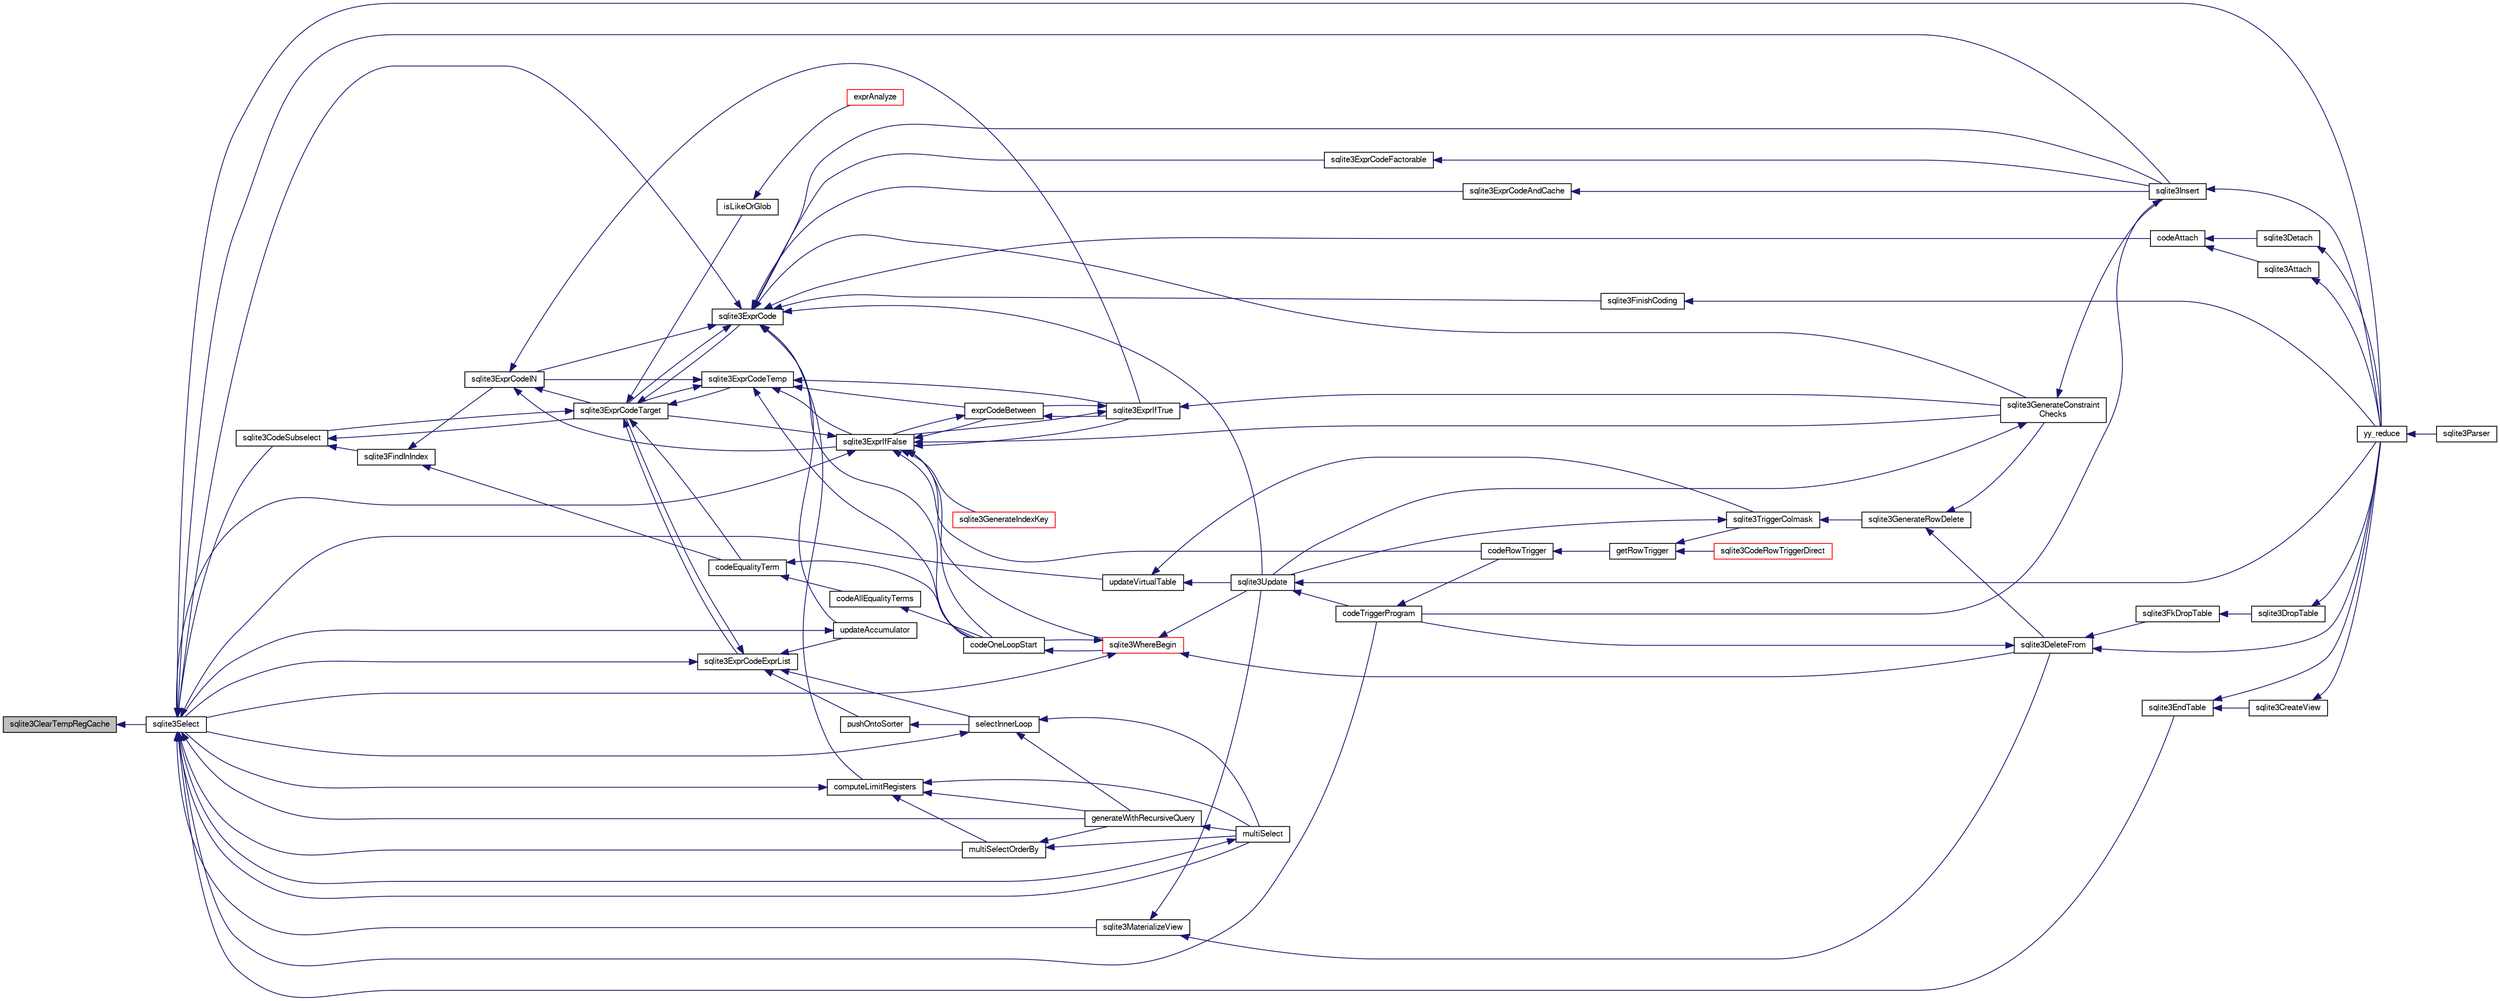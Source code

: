 digraph "sqlite3ClearTempRegCache"
{
  edge [fontname="FreeSans",fontsize="10",labelfontname="FreeSans",labelfontsize="10"];
  node [fontname="FreeSans",fontsize="10",shape=record];
  rankdir="LR";
  Node471431 [label="sqlite3ClearTempRegCache",height=0.2,width=0.4,color="black", fillcolor="grey75", style="filled", fontcolor="black"];
  Node471431 -> Node471432 [dir="back",color="midnightblue",fontsize="10",style="solid",fontname="FreeSans"];
  Node471432 [label="sqlite3Select",height=0.2,width=0.4,color="black", fillcolor="white", style="filled",URL="$sqlite3_8c.html#a2465ee8c956209ba4b272477b7c21a45"];
  Node471432 -> Node471433 [dir="back",color="midnightblue",fontsize="10",style="solid",fontname="FreeSans"];
  Node471433 [label="sqlite3CodeSubselect",height=0.2,width=0.4,color="black", fillcolor="white", style="filled",URL="$sqlite3_8c.html#aa69b46d2204a1d1b110107a1be12ee0c"];
  Node471433 -> Node471434 [dir="back",color="midnightblue",fontsize="10",style="solid",fontname="FreeSans"];
  Node471434 [label="sqlite3FindInIndex",height=0.2,width=0.4,color="black", fillcolor="white", style="filled",URL="$sqlite3_8c.html#af7d8c56ab0231f44bb5f87b3fafeffb2"];
  Node471434 -> Node471435 [dir="back",color="midnightblue",fontsize="10",style="solid",fontname="FreeSans"];
  Node471435 [label="sqlite3ExprCodeIN",height=0.2,width=0.4,color="black", fillcolor="white", style="filled",URL="$sqlite3_8c.html#ad9cf4f5b5ffb90c24a4a0900c8626193"];
  Node471435 -> Node471436 [dir="back",color="midnightblue",fontsize="10",style="solid",fontname="FreeSans"];
  Node471436 [label="sqlite3ExprCodeTarget",height=0.2,width=0.4,color="black", fillcolor="white", style="filled",URL="$sqlite3_8c.html#a4f308397a0a3ed299ed31aaa1ae2a293"];
  Node471436 -> Node471433 [dir="back",color="midnightblue",fontsize="10",style="solid",fontname="FreeSans"];
  Node471436 -> Node471437 [dir="back",color="midnightblue",fontsize="10",style="solid",fontname="FreeSans"];
  Node471437 [label="sqlite3ExprCodeTemp",height=0.2,width=0.4,color="black", fillcolor="white", style="filled",URL="$sqlite3_8c.html#a3bc5c1ccb3c5851847e2aeb4a84ae1fc"];
  Node471437 -> Node471435 [dir="back",color="midnightblue",fontsize="10",style="solid",fontname="FreeSans"];
  Node471437 -> Node471436 [dir="back",color="midnightblue",fontsize="10",style="solid",fontname="FreeSans"];
  Node471437 -> Node471438 [dir="back",color="midnightblue",fontsize="10",style="solid",fontname="FreeSans"];
  Node471438 [label="exprCodeBetween",height=0.2,width=0.4,color="black", fillcolor="white", style="filled",URL="$sqlite3_8c.html#abd053493214542bca8f406f42145d173"];
  Node471438 -> Node471439 [dir="back",color="midnightblue",fontsize="10",style="solid",fontname="FreeSans"];
  Node471439 [label="sqlite3ExprIfTrue",height=0.2,width=0.4,color="black", fillcolor="white", style="filled",URL="$sqlite3_8c.html#ad93a55237c23e1b743ab1f59df1a1444"];
  Node471439 -> Node471438 [dir="back",color="midnightblue",fontsize="10",style="solid",fontname="FreeSans"];
  Node471439 -> Node471440 [dir="back",color="midnightblue",fontsize="10",style="solid",fontname="FreeSans"];
  Node471440 [label="sqlite3ExprIfFalse",height=0.2,width=0.4,color="black", fillcolor="white", style="filled",URL="$sqlite3_8c.html#af97ecccb5d56e321e118414b08f65b71"];
  Node471440 -> Node471436 [dir="back",color="midnightblue",fontsize="10",style="solid",fontname="FreeSans"];
  Node471440 -> Node471438 [dir="back",color="midnightblue",fontsize="10",style="solid",fontname="FreeSans"];
  Node471440 -> Node471439 [dir="back",color="midnightblue",fontsize="10",style="solid",fontname="FreeSans"];
  Node471440 -> Node471441 [dir="back",color="midnightblue",fontsize="10",style="solid",fontname="FreeSans"];
  Node471441 [label="sqlite3GenerateIndexKey",height=0.2,width=0.4,color="red", fillcolor="white", style="filled",URL="$sqlite3_8c.html#ab85ac93d5c5e6760f45f07897be7f272"];
  Node471440 -> Node471467 [dir="back",color="midnightblue",fontsize="10",style="solid",fontname="FreeSans"];
  Node471467 [label="sqlite3GenerateConstraint\lChecks",height=0.2,width=0.4,color="black", fillcolor="white", style="filled",URL="$sqlite3_8c.html#aef639c1e6a0c0a67ca6e7690ad931bd2"];
  Node471467 -> Node471465 [dir="back",color="midnightblue",fontsize="10",style="solid",fontname="FreeSans"];
  Node471465 [label="sqlite3Insert",height=0.2,width=0.4,color="black", fillcolor="white", style="filled",URL="$sqlite3_8c.html#a5b17c9c2000bae6bdff8e6be48d7dc2b"];
  Node471465 -> Node471458 [dir="back",color="midnightblue",fontsize="10",style="solid",fontname="FreeSans"];
  Node471458 [label="codeTriggerProgram",height=0.2,width=0.4,color="black", fillcolor="white", style="filled",URL="$sqlite3_8c.html#a120801f59d9281d201d2ff4b2606836e"];
  Node471458 -> Node471459 [dir="back",color="midnightblue",fontsize="10",style="solid",fontname="FreeSans"];
  Node471459 [label="codeRowTrigger",height=0.2,width=0.4,color="black", fillcolor="white", style="filled",URL="$sqlite3_8c.html#a463cea5aaaf388b560b206570a0022fc"];
  Node471459 -> Node471460 [dir="back",color="midnightblue",fontsize="10",style="solid",fontname="FreeSans"];
  Node471460 [label="getRowTrigger",height=0.2,width=0.4,color="black", fillcolor="white", style="filled",URL="$sqlite3_8c.html#a69626ef20b540d1a2b19cf56f3f45689"];
  Node471460 -> Node471461 [dir="back",color="midnightblue",fontsize="10",style="solid",fontname="FreeSans"];
  Node471461 [label="sqlite3CodeRowTriggerDirect",height=0.2,width=0.4,color="red", fillcolor="white", style="filled",URL="$sqlite3_8c.html#ad92829f9001bcf89a0299dad5a48acd4"];
  Node471460 -> Node471466 [dir="back",color="midnightblue",fontsize="10",style="solid",fontname="FreeSans"];
  Node471466 [label="sqlite3TriggerColmask",height=0.2,width=0.4,color="black", fillcolor="white", style="filled",URL="$sqlite3_8c.html#acace8e99e37ae5e84ea03c65e820c540"];
  Node471466 -> Node471454 [dir="back",color="midnightblue",fontsize="10",style="solid",fontname="FreeSans"];
  Node471454 [label="sqlite3GenerateRowDelete",height=0.2,width=0.4,color="black", fillcolor="white", style="filled",URL="$sqlite3_8c.html#a2c76cbf3027fc18fdbb8cb4cd96b77d9"];
  Node471454 -> Node471455 [dir="back",color="midnightblue",fontsize="10",style="solid",fontname="FreeSans"];
  Node471455 [label="sqlite3DeleteFrom",height=0.2,width=0.4,color="black", fillcolor="white", style="filled",URL="$sqlite3_8c.html#ab9b4b45349188b49eabb23f94608a091"];
  Node471455 -> Node471456 [dir="back",color="midnightblue",fontsize="10",style="solid",fontname="FreeSans"];
  Node471456 [label="sqlite3FkDropTable",height=0.2,width=0.4,color="black", fillcolor="white", style="filled",URL="$sqlite3_8c.html#a1218c6fc74e89152ceaa4760e82f5ef9"];
  Node471456 -> Node471457 [dir="back",color="midnightblue",fontsize="10",style="solid",fontname="FreeSans"];
  Node471457 [label="sqlite3DropTable",height=0.2,width=0.4,color="black", fillcolor="white", style="filled",URL="$sqlite3_8c.html#a5534f77364b5568783c0e50db3c9defb"];
  Node471457 -> Node471445 [dir="back",color="midnightblue",fontsize="10",style="solid",fontname="FreeSans"];
  Node471445 [label="yy_reduce",height=0.2,width=0.4,color="black", fillcolor="white", style="filled",URL="$sqlite3_8c.html#a7c419a9b25711c666a9a2449ef377f14"];
  Node471445 -> Node471446 [dir="back",color="midnightblue",fontsize="10",style="solid",fontname="FreeSans"];
  Node471446 [label="sqlite3Parser",height=0.2,width=0.4,color="black", fillcolor="white", style="filled",URL="$sqlite3_8c.html#a0327d71a5fabe0b6a343d78a2602e72a"];
  Node471455 -> Node471458 [dir="back",color="midnightblue",fontsize="10",style="solid",fontname="FreeSans"];
  Node471455 -> Node471445 [dir="back",color="midnightblue",fontsize="10",style="solid",fontname="FreeSans"];
  Node471454 -> Node471467 [dir="back",color="midnightblue",fontsize="10",style="solid",fontname="FreeSans"];
  Node471466 -> Node471463 [dir="back",color="midnightblue",fontsize="10",style="solid",fontname="FreeSans"];
  Node471463 [label="sqlite3Update",height=0.2,width=0.4,color="black", fillcolor="white", style="filled",URL="$sqlite3_8c.html#ac5aa67c46e8cc8174566fabe6809fafa"];
  Node471463 -> Node471458 [dir="back",color="midnightblue",fontsize="10",style="solid",fontname="FreeSans"];
  Node471463 -> Node471445 [dir="back",color="midnightblue",fontsize="10",style="solid",fontname="FreeSans"];
  Node471465 -> Node471445 [dir="back",color="midnightblue",fontsize="10",style="solid",fontname="FreeSans"];
  Node471467 -> Node471463 [dir="back",color="midnightblue",fontsize="10",style="solid",fontname="FreeSans"];
  Node471440 -> Node471432 [dir="back",color="midnightblue",fontsize="10",style="solid",fontname="FreeSans"];
  Node471440 -> Node471459 [dir="back",color="midnightblue",fontsize="10",style="solid",fontname="FreeSans"];
  Node471440 -> Node471473 [dir="back",color="midnightblue",fontsize="10",style="solid",fontname="FreeSans"];
  Node471473 [label="codeOneLoopStart",height=0.2,width=0.4,color="black", fillcolor="white", style="filled",URL="$sqlite3_8c.html#aa868875120b151c169cc79139ed6e008"];
  Node471473 -> Node471470 [dir="back",color="midnightblue",fontsize="10",style="solid",fontname="FreeSans"];
  Node471470 [label="sqlite3WhereBegin",height=0.2,width=0.4,color="red", fillcolor="white", style="filled",URL="$sqlite3_8c.html#acad049f5c9a96a8118cffd5e5ce89f7c"];
  Node471470 -> Node471455 [dir="back",color="midnightblue",fontsize="10",style="solid",fontname="FreeSans"];
  Node471470 -> Node471432 [dir="back",color="midnightblue",fontsize="10",style="solid",fontname="FreeSans"];
  Node471470 -> Node471463 [dir="back",color="midnightblue",fontsize="10",style="solid",fontname="FreeSans"];
  Node471470 -> Node471473 [dir="back",color="midnightblue",fontsize="10",style="solid",fontname="FreeSans"];
  Node471440 -> Node471470 [dir="back",color="midnightblue",fontsize="10",style="solid",fontname="FreeSans"];
  Node471439 -> Node471467 [dir="back",color="midnightblue",fontsize="10",style="solid",fontname="FreeSans"];
  Node471438 -> Node471440 [dir="back",color="midnightblue",fontsize="10",style="solid",fontname="FreeSans"];
  Node471437 -> Node471439 [dir="back",color="midnightblue",fontsize="10",style="solid",fontname="FreeSans"];
  Node471437 -> Node471440 [dir="back",color="midnightblue",fontsize="10",style="solid",fontname="FreeSans"];
  Node471437 -> Node471473 [dir="back",color="midnightblue",fontsize="10",style="solid",fontname="FreeSans"];
  Node471436 -> Node471474 [dir="back",color="midnightblue",fontsize="10",style="solid",fontname="FreeSans"];
  Node471474 [label="sqlite3ExprCode",height=0.2,width=0.4,color="black", fillcolor="white", style="filled",URL="$sqlite3_8c.html#a75f270fb0b111b86924cca4ea507b417"];
  Node471474 -> Node471435 [dir="back",color="midnightblue",fontsize="10",style="solid",fontname="FreeSans"];
  Node471474 -> Node471436 [dir="back",color="midnightblue",fontsize="10",style="solid",fontname="FreeSans"];
  Node471474 -> Node471475 [dir="back",color="midnightblue",fontsize="10",style="solid",fontname="FreeSans"];
  Node471475 [label="sqlite3ExprCodeFactorable",height=0.2,width=0.4,color="black", fillcolor="white", style="filled",URL="$sqlite3_8c.html#a843f7fd58eec5a683c1fd8435fcd1e84"];
  Node471475 -> Node471465 [dir="back",color="midnightblue",fontsize="10",style="solid",fontname="FreeSans"];
  Node471474 -> Node471476 [dir="back",color="midnightblue",fontsize="10",style="solid",fontname="FreeSans"];
  Node471476 [label="sqlite3ExprCodeAndCache",height=0.2,width=0.4,color="black", fillcolor="white", style="filled",URL="$sqlite3_8c.html#ae3e46527d9b7fc9cb9236d21a5e6b1d8"];
  Node471476 -> Node471465 [dir="back",color="midnightblue",fontsize="10",style="solid",fontname="FreeSans"];
  Node471474 -> Node471477 [dir="back",color="midnightblue",fontsize="10",style="solid",fontname="FreeSans"];
  Node471477 [label="codeAttach",height=0.2,width=0.4,color="black", fillcolor="white", style="filled",URL="$sqlite3_8c.html#ade4e9e30d828a19c191fdcb098676d5b"];
  Node471477 -> Node471478 [dir="back",color="midnightblue",fontsize="10",style="solid",fontname="FreeSans"];
  Node471478 [label="sqlite3Detach",height=0.2,width=0.4,color="black", fillcolor="white", style="filled",URL="$sqlite3_8c.html#ab1a5a0b01c7560aef5e0b8603a68747d"];
  Node471478 -> Node471445 [dir="back",color="midnightblue",fontsize="10",style="solid",fontname="FreeSans"];
  Node471477 -> Node471479 [dir="back",color="midnightblue",fontsize="10",style="solid",fontname="FreeSans"];
  Node471479 [label="sqlite3Attach",height=0.2,width=0.4,color="black", fillcolor="white", style="filled",URL="$sqlite3_8c.html#ae0907fe0b43cc1b4c7e6a16213e8546f"];
  Node471479 -> Node471445 [dir="back",color="midnightblue",fontsize="10",style="solid",fontname="FreeSans"];
  Node471474 -> Node471480 [dir="back",color="midnightblue",fontsize="10",style="solid",fontname="FreeSans"];
  Node471480 [label="sqlite3FinishCoding",height=0.2,width=0.4,color="black", fillcolor="white", style="filled",URL="$sqlite3_8c.html#a651bc5b446c276c092705856d995b278"];
  Node471480 -> Node471445 [dir="back",color="midnightblue",fontsize="10",style="solid",fontname="FreeSans"];
  Node471474 -> Node471465 [dir="back",color="midnightblue",fontsize="10",style="solid",fontname="FreeSans"];
  Node471474 -> Node471467 [dir="back",color="midnightblue",fontsize="10",style="solid",fontname="FreeSans"];
  Node471474 -> Node471481 [dir="back",color="midnightblue",fontsize="10",style="solid",fontname="FreeSans"];
  Node471481 [label="computeLimitRegisters",height=0.2,width=0.4,color="black", fillcolor="white", style="filled",URL="$sqlite3_8c.html#ae9d37055e4905929b6f6cda5461e2f37"];
  Node471481 -> Node471482 [dir="back",color="midnightblue",fontsize="10",style="solid",fontname="FreeSans"];
  Node471482 [label="generateWithRecursiveQuery",height=0.2,width=0.4,color="black", fillcolor="white", style="filled",URL="$sqlite3_8c.html#ade2c3663fa9c3b9676507984b9483942"];
  Node471482 -> Node471483 [dir="back",color="midnightblue",fontsize="10",style="solid",fontname="FreeSans"];
  Node471483 [label="multiSelect",height=0.2,width=0.4,color="black", fillcolor="white", style="filled",URL="$sqlite3_8c.html#a6456c61f3d9b2389738753cedfa24fa7"];
  Node471483 -> Node471432 [dir="back",color="midnightblue",fontsize="10",style="solid",fontname="FreeSans"];
  Node471481 -> Node471483 [dir="back",color="midnightblue",fontsize="10",style="solid",fontname="FreeSans"];
  Node471481 -> Node471484 [dir="back",color="midnightblue",fontsize="10",style="solid",fontname="FreeSans"];
  Node471484 [label="multiSelectOrderBy",height=0.2,width=0.4,color="black", fillcolor="white", style="filled",URL="$sqlite3_8c.html#afcdb8488c6f4dfdadaf9f04bca35b808"];
  Node471484 -> Node471482 [dir="back",color="midnightblue",fontsize="10",style="solid",fontname="FreeSans"];
  Node471484 -> Node471483 [dir="back",color="midnightblue",fontsize="10",style="solid",fontname="FreeSans"];
  Node471481 -> Node471432 [dir="back",color="midnightblue",fontsize="10",style="solid",fontname="FreeSans"];
  Node471474 -> Node471485 [dir="back",color="midnightblue",fontsize="10",style="solid",fontname="FreeSans"];
  Node471485 [label="updateAccumulator",height=0.2,width=0.4,color="black", fillcolor="white", style="filled",URL="$sqlite3_8c.html#a1681660dd3ecd50c8727d6e56a537bd9"];
  Node471485 -> Node471432 [dir="back",color="midnightblue",fontsize="10",style="solid",fontname="FreeSans"];
  Node471474 -> Node471432 [dir="back",color="midnightblue",fontsize="10",style="solid",fontname="FreeSans"];
  Node471474 -> Node471463 [dir="back",color="midnightblue",fontsize="10",style="solid",fontname="FreeSans"];
  Node471474 -> Node471473 [dir="back",color="midnightblue",fontsize="10",style="solid",fontname="FreeSans"];
  Node471436 -> Node471486 [dir="back",color="midnightblue",fontsize="10",style="solid",fontname="FreeSans"];
  Node471486 [label="sqlite3ExprCodeExprList",height=0.2,width=0.4,color="black", fillcolor="white", style="filled",URL="$sqlite3_8c.html#a05b2b3dc3de7565de24eb3a2ff4e9566"];
  Node471486 -> Node471436 [dir="back",color="midnightblue",fontsize="10",style="solid",fontname="FreeSans"];
  Node471486 -> Node471487 [dir="back",color="midnightblue",fontsize="10",style="solid",fontname="FreeSans"];
  Node471487 [label="pushOntoSorter",height=0.2,width=0.4,color="black", fillcolor="white", style="filled",URL="$sqlite3_8c.html#a4555397beb584a386e7739cf022a6651"];
  Node471487 -> Node471488 [dir="back",color="midnightblue",fontsize="10",style="solid",fontname="FreeSans"];
  Node471488 [label="selectInnerLoop",height=0.2,width=0.4,color="black", fillcolor="white", style="filled",URL="$sqlite3_8c.html#ababe0933661ebe67eb0e6074bb1fd411"];
  Node471488 -> Node471482 [dir="back",color="midnightblue",fontsize="10",style="solid",fontname="FreeSans"];
  Node471488 -> Node471483 [dir="back",color="midnightblue",fontsize="10",style="solid",fontname="FreeSans"];
  Node471488 -> Node471432 [dir="back",color="midnightblue",fontsize="10",style="solid",fontname="FreeSans"];
  Node471486 -> Node471488 [dir="back",color="midnightblue",fontsize="10",style="solid",fontname="FreeSans"];
  Node471486 -> Node471485 [dir="back",color="midnightblue",fontsize="10",style="solid",fontname="FreeSans"];
  Node471486 -> Node471432 [dir="back",color="midnightblue",fontsize="10",style="solid",fontname="FreeSans"];
  Node471436 -> Node471489 [dir="back",color="midnightblue",fontsize="10",style="solid",fontname="FreeSans"];
  Node471489 [label="isLikeOrGlob",height=0.2,width=0.4,color="black", fillcolor="white", style="filled",URL="$sqlite3_8c.html#a6c38e495198bf8976f68d1a6ebd74a50"];
  Node471489 -> Node471490 [dir="back",color="midnightblue",fontsize="10",style="solid",fontname="FreeSans"];
  Node471490 [label="exprAnalyze",height=0.2,width=0.4,color="red", fillcolor="white", style="filled",URL="$sqlite3_8c.html#acb10e48c9a4184a4edd9bfd5b14ad0b7"];
  Node471436 -> Node471498 [dir="back",color="midnightblue",fontsize="10",style="solid",fontname="FreeSans"];
  Node471498 [label="codeEqualityTerm",height=0.2,width=0.4,color="black", fillcolor="white", style="filled",URL="$sqlite3_8c.html#ad88a57073f031452c9843e97f15acc47"];
  Node471498 -> Node471499 [dir="back",color="midnightblue",fontsize="10",style="solid",fontname="FreeSans"];
  Node471499 [label="codeAllEqualityTerms",height=0.2,width=0.4,color="black", fillcolor="white", style="filled",URL="$sqlite3_8c.html#a3095598b812500a4efe41bf17cd49381"];
  Node471499 -> Node471473 [dir="back",color="midnightblue",fontsize="10",style="solid",fontname="FreeSans"];
  Node471498 -> Node471473 [dir="back",color="midnightblue",fontsize="10",style="solid",fontname="FreeSans"];
  Node471435 -> Node471439 [dir="back",color="midnightblue",fontsize="10",style="solid",fontname="FreeSans"];
  Node471435 -> Node471440 [dir="back",color="midnightblue",fontsize="10",style="solid",fontname="FreeSans"];
  Node471434 -> Node471498 [dir="back",color="midnightblue",fontsize="10",style="solid",fontname="FreeSans"];
  Node471433 -> Node471436 [dir="back",color="midnightblue",fontsize="10",style="solid",fontname="FreeSans"];
  Node471432 -> Node471448 [dir="back",color="midnightblue",fontsize="10",style="solid",fontname="FreeSans"];
  Node471448 [label="sqlite3EndTable",height=0.2,width=0.4,color="black", fillcolor="white", style="filled",URL="$sqlite3_8c.html#a7b5f2c66c0f0b6f819d970ca389768b0"];
  Node471448 -> Node471449 [dir="back",color="midnightblue",fontsize="10",style="solid",fontname="FreeSans"];
  Node471449 [label="sqlite3CreateView",height=0.2,width=0.4,color="black", fillcolor="white", style="filled",URL="$sqlite3_8c.html#a9d85cb00ff71dee5cd9a019503a6982e"];
  Node471449 -> Node471445 [dir="back",color="midnightblue",fontsize="10",style="solid",fontname="FreeSans"];
  Node471448 -> Node471445 [dir="back",color="midnightblue",fontsize="10",style="solid",fontname="FreeSans"];
  Node471432 -> Node471500 [dir="back",color="midnightblue",fontsize="10",style="solid",fontname="FreeSans"];
  Node471500 [label="sqlite3MaterializeView",height=0.2,width=0.4,color="black", fillcolor="white", style="filled",URL="$sqlite3_8c.html#a4557984b0b75f998fb0c3f231c9b1def"];
  Node471500 -> Node471455 [dir="back",color="midnightblue",fontsize="10",style="solid",fontname="FreeSans"];
  Node471500 -> Node471463 [dir="back",color="midnightblue",fontsize="10",style="solid",fontname="FreeSans"];
  Node471432 -> Node471465 [dir="back",color="midnightblue",fontsize="10",style="solid",fontname="FreeSans"];
  Node471432 -> Node471482 [dir="back",color="midnightblue",fontsize="10",style="solid",fontname="FreeSans"];
  Node471432 -> Node471483 [dir="back",color="midnightblue",fontsize="10",style="solid",fontname="FreeSans"];
  Node471432 -> Node471484 [dir="back",color="midnightblue",fontsize="10",style="solid",fontname="FreeSans"];
  Node471432 -> Node471458 [dir="back",color="midnightblue",fontsize="10",style="solid",fontname="FreeSans"];
  Node471432 -> Node471501 [dir="back",color="midnightblue",fontsize="10",style="solid",fontname="FreeSans"];
  Node471501 [label="updateVirtualTable",height=0.2,width=0.4,color="black", fillcolor="white", style="filled",URL="$sqlite3_8c.html#a740220531db9293c39a2cdd7da3f74e1"];
  Node471501 -> Node471466 [dir="back",color="midnightblue",fontsize="10",style="solid",fontname="FreeSans"];
  Node471501 -> Node471463 [dir="back",color="midnightblue",fontsize="10",style="solid",fontname="FreeSans"];
  Node471432 -> Node471445 [dir="back",color="midnightblue",fontsize="10",style="solid",fontname="FreeSans"];
}
